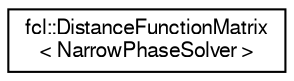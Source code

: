 digraph "Graphical Class Hierarchy"
{
  edge [fontname="FreeSans",fontsize="10",labelfontname="FreeSans",labelfontsize="10"];
  node [fontname="FreeSans",fontsize="10",shape=record];
  rankdir="LR";
  Node1 [label="fcl::DistanceFunctionMatrix\l\< NarrowPhaseSolver \>",height=0.2,width=0.4,color="black", fillcolor="white", style="filled",URL="$a00043.html",tooltip="distance matrix stores the functions for distance between different types of objects and provides a u..."];
}
